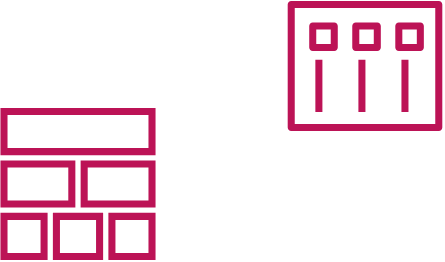 <mxfile version="14.6.12" type="github"><diagram id="AxwRwTF1TX2HcIYzuqZK" name="Page-1"><mxGraphModel dx="868" dy="482" grid="1" gridSize="10" guides="1" tooltips="1" connect="1" arrows="1" fold="1" page="1" pageScale="1" pageWidth="850" pageHeight="1100" math="0" shadow="0"><root><mxCell id="0"/><mxCell id="1" parent="0"/><mxCell id="44lLzSACFNJTU3GmAngA-4" value="" style="outlineConnect=0;fontColor=#232F3E;gradientColor=none;fillColor=#BC1356;strokeColor=none;dashed=0;verticalLabelPosition=bottom;verticalAlign=top;align=center;html=1;fontSize=12;fontStyle=0;aspect=fixed;pointerEvents=1;shape=mxgraph.aws4.stack;" parent="1" vertex="1"><mxGeometry x="50" y="110" width="78" height="76" as="geometry"/></mxCell><mxCell id="44lLzSACFNJTU3GmAngA-5" value="" style="outlineConnect=0;fontColor=#232F3E;gradientColor=none;fillColor=#BC1356;strokeColor=none;dashed=0;verticalLabelPosition=bottom;verticalAlign=top;align=center;html=1;fontSize=12;fontStyle=0;aspect=fixed;pointerEvents=1;shape=mxgraph.aws4.template;direction=south;" parent="1" vertex="1"><mxGeometry x="193.5" y="56.5" width="78" height="65" as="geometry"/></mxCell></root></mxGraphModel></diagram></mxfile>
